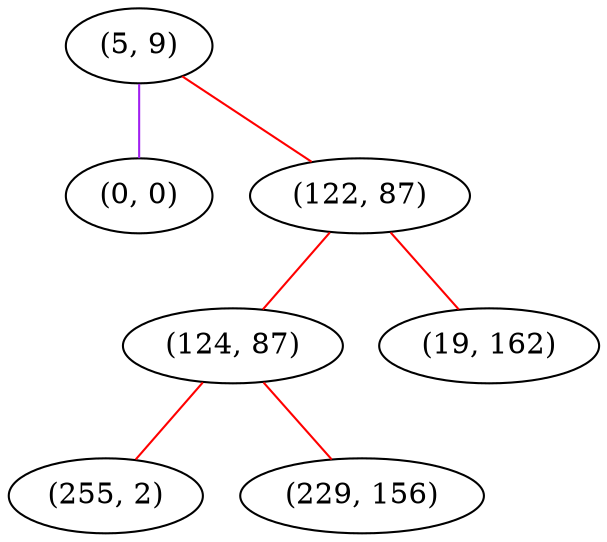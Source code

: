 graph "" {
"(5, 9)";
"(0, 0)";
"(122, 87)";
"(124, 87)";
"(19, 162)";
"(255, 2)";
"(229, 156)";
"(5, 9)" -- "(122, 87)"  [color=red, key=0, weight=1];
"(5, 9)" -- "(0, 0)"  [color=purple, key=0, weight=4];
"(122, 87)" -- "(19, 162)"  [color=red, key=0, weight=1];
"(122, 87)" -- "(124, 87)"  [color=red, key=0, weight=1];
"(124, 87)" -- "(229, 156)"  [color=red, key=0, weight=1];
"(124, 87)" -- "(255, 2)"  [color=red, key=0, weight=1];
}
